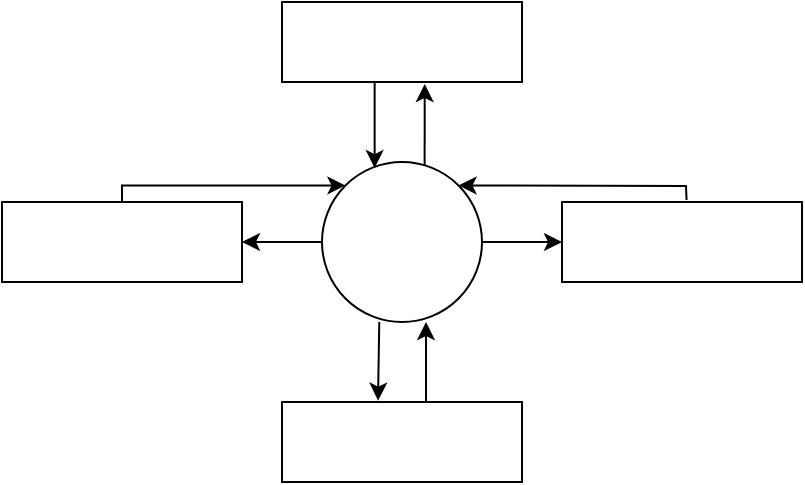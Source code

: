 <mxfile version="14.3.2" type="github">
  <diagram id="97ScS4OafS-AO9zeD5bM" name="Page-1">
    <mxGraphModel dx="496" dy="275" grid="1" gridSize="10" guides="1" tooltips="1" connect="1" arrows="1" fold="1" page="1" pageScale="1" pageWidth="827" pageHeight="1169" math="0" shadow="0">
      <root>
        <mxCell id="0" />
        <mxCell id="1" parent="0" />
        <mxCell id="EUROxXfzbm8XMdAwXbnD-1" value="" style="ellipse;whiteSpace=wrap;html=1;aspect=fixed;" vertex="1" parent="1">
          <mxGeometry x="360" y="200" width="80" height="80" as="geometry" />
        </mxCell>
        <mxCell id="EUROxXfzbm8XMdAwXbnD-3" value="" style="rounded=0;orthogonalLoop=1;jettySize=auto;html=1;entryX=0.329;entryY=0.038;entryDx=0;entryDy=0;entryPerimeter=0;exitX=0.386;exitY=1;exitDx=0;exitDy=0;exitPerimeter=0;" edge="1" parent="1" source="EUROxXfzbm8XMdAwXbnD-2" target="EUROxXfzbm8XMdAwXbnD-1">
          <mxGeometry relative="1" as="geometry">
            <mxPoint x="370" y="170" as="sourcePoint" />
          </mxGeometry>
        </mxCell>
        <mxCell id="EUROxXfzbm8XMdAwXbnD-2" value="" style="rounded=0;whiteSpace=wrap;html=1;" vertex="1" parent="1">
          <mxGeometry x="340" y="120" width="120" height="40" as="geometry" />
        </mxCell>
        <mxCell id="EUROxXfzbm8XMdAwXbnD-5" value="" style="rounded=0;orthogonalLoop=1;jettySize=auto;html=1;exitX=0.5;exitY=0;exitDx=0;exitDy=0;entryX=0;entryY=0;entryDx=0;entryDy=0;edgeStyle=elbowEdgeStyle;" edge="1" parent="1" source="EUROxXfzbm8XMdAwXbnD-4" target="EUROxXfzbm8XMdAwXbnD-1">
          <mxGeometry relative="1" as="geometry">
            <mxPoint x="361" y="230" as="targetPoint" />
            <Array as="points">
              <mxPoint x="260" y="212" />
            </Array>
          </mxGeometry>
        </mxCell>
        <mxCell id="EUROxXfzbm8XMdAwXbnD-4" value="" style="rounded=0;whiteSpace=wrap;html=1;" vertex="1" parent="1">
          <mxGeometry x="200" y="220" width="120" height="40" as="geometry" />
        </mxCell>
        <mxCell id="EUROxXfzbm8XMdAwXbnD-7" value="" style="rounded=0;orthogonalLoop=1;jettySize=auto;html=1;entryX=1;entryY=0;entryDx=0;entryDy=0;exitX=0.519;exitY=-0.025;exitDx=0;exitDy=0;exitPerimeter=0;" edge="1" parent="1" source="EUROxXfzbm8XMdAwXbnD-6" target="EUROxXfzbm8XMdAwXbnD-1">
          <mxGeometry relative="1" as="geometry">
            <Array as="points">
              <mxPoint x="542" y="212" />
            </Array>
          </mxGeometry>
        </mxCell>
        <mxCell id="EUROxXfzbm8XMdAwXbnD-6" value="" style="rounded=0;whiteSpace=wrap;html=1;" vertex="1" parent="1">
          <mxGeometry x="480" y="220" width="120" height="40" as="geometry" />
        </mxCell>
        <mxCell id="EUROxXfzbm8XMdAwXbnD-9" value="" style="edgeStyle=elbowEdgeStyle;rounded=0;orthogonalLoop=1;jettySize=auto;html=1;" edge="1" parent="1" source="EUROxXfzbm8XMdAwXbnD-8">
          <mxGeometry relative="1" as="geometry">
            <mxPoint x="412" y="280" as="targetPoint" />
          </mxGeometry>
        </mxCell>
        <mxCell id="EUROxXfzbm8XMdAwXbnD-8" value="" style="rounded=0;whiteSpace=wrap;html=1;" vertex="1" parent="1">
          <mxGeometry x="340" y="320" width="120" height="40" as="geometry" />
        </mxCell>
        <mxCell id="EUROxXfzbm8XMdAwXbnD-10" value="" style="endArrow=classic;html=1;entryX=0.4;entryY=-0.017;entryDx=0;entryDy=0;entryPerimeter=0;exitX=0.358;exitY=1;exitDx=0;exitDy=0;exitPerimeter=0;" edge="1" parent="1" source="EUROxXfzbm8XMdAwXbnD-1" target="EUROxXfzbm8XMdAwXbnD-8">
          <mxGeometry width="50" height="50" relative="1" as="geometry">
            <mxPoint x="380" y="277" as="sourcePoint" />
            <mxPoint x="440" y="230" as="targetPoint" />
          </mxGeometry>
        </mxCell>
        <mxCell id="EUROxXfzbm8XMdAwXbnD-11" value="" style="endArrow=classic;html=1;entryX=0;entryY=0.5;entryDx=0;entryDy=0;exitX=1;exitY=0.5;exitDx=0;exitDy=0;" edge="1" parent="1" source="EUROxXfzbm8XMdAwXbnD-1" target="EUROxXfzbm8XMdAwXbnD-6">
          <mxGeometry width="50" height="50" relative="1" as="geometry">
            <mxPoint x="400" y="280" as="sourcePoint" />
            <mxPoint x="450" y="230" as="targetPoint" />
          </mxGeometry>
        </mxCell>
        <mxCell id="EUROxXfzbm8XMdAwXbnD-12" value="" style="endArrow=classic;html=1;entryX=0.603;entryY=1.05;entryDx=0;entryDy=0;entryPerimeter=0;exitX=0.654;exitY=0.038;exitDx=0;exitDy=0;exitPerimeter=0;" edge="1" parent="1">
          <mxGeometry width="50" height="50" relative="1" as="geometry">
            <mxPoint x="411.32" y="202.04" as="sourcePoint" />
            <mxPoint x="411.36" y="161" as="targetPoint" />
          </mxGeometry>
        </mxCell>
        <mxCell id="EUROxXfzbm8XMdAwXbnD-13" value="" style="endArrow=classic;html=1;entryX=1;entryY=0.5;entryDx=0;entryDy=0;exitX=0;exitY=0.5;exitDx=0;exitDy=0;" edge="1" parent="1" source="EUROxXfzbm8XMdAwXbnD-1" target="EUROxXfzbm8XMdAwXbnD-4">
          <mxGeometry width="50" height="50" relative="1" as="geometry">
            <mxPoint x="400" y="220" as="sourcePoint" />
            <mxPoint x="450" y="170" as="targetPoint" />
          </mxGeometry>
        </mxCell>
      </root>
    </mxGraphModel>
  </diagram>
</mxfile>
